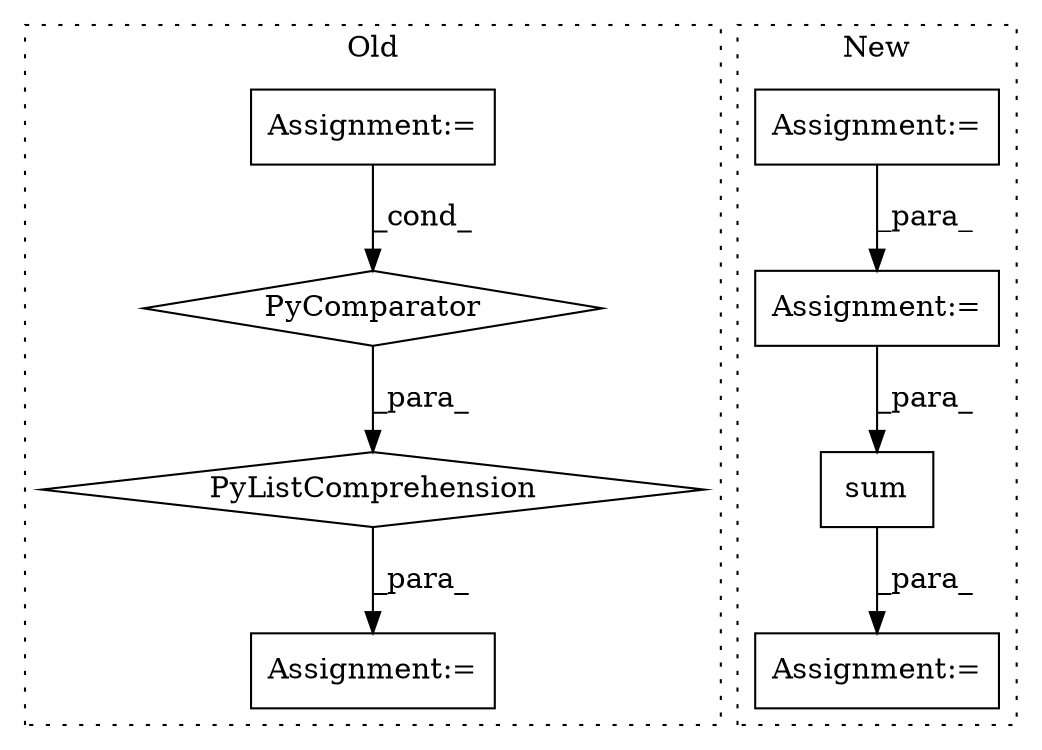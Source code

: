 digraph G {
subgraph cluster0 {
1 [label="PyListComprehension" a="109" s="13307" l="121" shape="diamond"];
3 [label="PyComparator" a="113" s="13372" l="48" shape="diamond"];
4 [label="Assignment:=" a="7" s="13372" l="48" shape="box"];
5 [label="Assignment:=" a="7" s="13293" l="14" shape="box"];
label = "Old";
style="dotted";
}
subgraph cluster1 {
2 [label="sum" a="32" s="9881,9902" l="4,1" shape="box"];
6 [label="Assignment:=" a="7" s="9874" l="1" shape="box"];
7 [label="Assignment:=" a="7" s="9736" l="2" shape="box"];
8 [label="Assignment:=" a="7" s="9841" l="1" shape="box"];
label = "New";
style="dotted";
}
1 -> 5 [label="_para_"];
2 -> 6 [label="_para_"];
3 -> 1 [label="_para_"];
4 -> 3 [label="_cond_"];
7 -> 8 [label="_para_"];
8 -> 2 [label="_para_"];
}